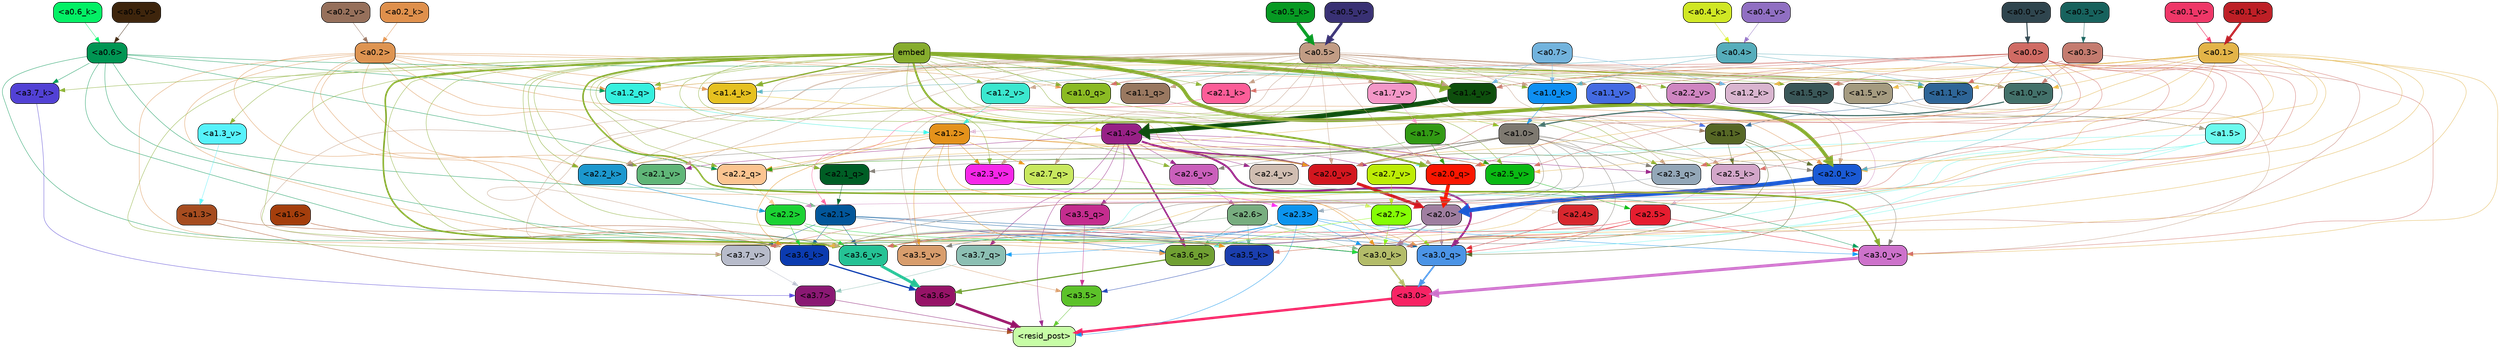 strict digraph "" {
	graph [bgcolor=transparent,
		layout=dot,
		overlap=false,
		splines=true
	];
	"<a3.7>"	[color=black,
		fillcolor="#8a1873",
		fontname=Helvetica,
		shape=box,
		style="filled, rounded"];
	"<resid_post>"	[color=black,
		fillcolor="#c7fda6",
		fontname=Helvetica,
		shape=box,
		style="filled, rounded"];
	"<a3.7>" -> "<resid_post>"	[color="#8a1873",
		penwidth=0.6239100098609924];
	"<a3.6>"	[color=black,
		fillcolor="#961367",
		fontname=Helvetica,
		shape=box,
		style="filled, rounded"];
	"<a3.6>" -> "<resid_post>"	[color="#961367",
		penwidth=4.569062113761902];
	"<a3.5>"	[color=black,
		fillcolor="#5cc229",
		fontname=Helvetica,
		shape=box,
		style="filled, rounded"];
	"<a3.5>" -> "<resid_post>"	[color="#5cc229",
		penwidth=0.6];
	"<a3.0>"	[color=black,
		fillcolor="#f72364",
		fontname=Helvetica,
		shape=box,
		style="filled, rounded"];
	"<a3.0>" -> "<resid_post>"	[color="#f72364",
		penwidth=4.283544182777405];
	"<a2.3>"	[color=black,
		fillcolor="#0c94ee",
		fontname=Helvetica,
		shape=box,
		style="filled, rounded"];
	"<a2.3>" -> "<resid_post>"	[color="#0c94ee",
		penwidth=0.6];
	"<a3.7_q>"	[color=black,
		fillcolor="#8cbfb3",
		fontname=Helvetica,
		shape=box,
		style="filled, rounded"];
	"<a2.3>" -> "<a3.7_q>"	[color="#0c94ee",
		penwidth=0.6];
	"<a3.6_q>"	[color=black,
		fillcolor="#70a032",
		fontname=Helvetica,
		shape=box,
		style="filled, rounded"];
	"<a2.3>" -> "<a3.6_q>"	[color="#0c94ee",
		penwidth=0.6];
	"<a3.0_q>"	[color=black,
		fillcolor="#4b94e6",
		fontname=Helvetica,
		shape=box,
		style="filled, rounded"];
	"<a2.3>" -> "<a3.0_q>"	[color="#0c94ee",
		penwidth=0.6];
	"<a3.0_k>"	[color=black,
		fillcolor="#b3bc69",
		fontname=Helvetica,
		shape=box,
		style="filled, rounded"];
	"<a2.3>" -> "<a3.0_k>"	[color="#0c94ee",
		penwidth=0.6];
	"<a3.6_v>"	[color=black,
		fillcolor="#25c295",
		fontname=Helvetica,
		shape=box,
		style="filled, rounded"];
	"<a2.3>" -> "<a3.6_v>"	[color="#0c94ee",
		penwidth=0.6];
	"<a3.5_v>"	[color=black,
		fillcolor="#d89d6c",
		fontname=Helvetica,
		shape=box,
		style="filled, rounded"];
	"<a2.3>" -> "<a3.5_v>"	[color="#0c94ee",
		penwidth=0.6];
	"<a3.0_v>"	[color=black,
		fillcolor="#cd72cb",
		fontname=Helvetica,
		shape=box,
		style="filled, rounded"];
	"<a2.3>" -> "<a3.0_v>"	[color="#0c94ee",
		penwidth=0.6];
	"<a1.4>"	[color=black,
		fillcolor="#972186",
		fontname=Helvetica,
		shape=box,
		style="filled, rounded"];
	"<a1.4>" -> "<resid_post>"	[color="#972186",
		penwidth=0.6];
	"<a1.4>" -> "<a3.7_q>"	[color="#972186",
		penwidth=0.6];
	"<a1.4>" -> "<a3.6_q>"	[color="#972186",
		penwidth=2.7934007048606873];
	"<a3.5_q>"	[color=black,
		fillcolor="#c42c8e",
		fontname=Helvetica,
		shape=box,
		style="filled, rounded"];
	"<a1.4>" -> "<a3.5_q>"	[color="#972186",
		penwidth=0.6];
	"<a1.4>" -> "<a3.0_q>"	[color="#972186",
		penwidth=3.340754985809326];
	"<a2.3_q>"	[color=black,
		fillcolor="#93a7b8",
		fontname=Helvetica,
		shape=box,
		style="filled, rounded"];
	"<a1.4>" -> "<a2.3_q>"	[color="#972186",
		penwidth=0.6];
	"<a2.7_v>"	[color=black,
		fillcolor="#bdec06",
		fontname=Helvetica,
		shape=box,
		style="filled, rounded"];
	"<a1.4>" -> "<a2.7_v>"	[color="#972186",
		penwidth=0.6];
	"<a2.6_v>"	[color=black,
		fillcolor="#ca5fbb",
		fontname=Helvetica,
		shape=box,
		style="filled, rounded"];
	"<a1.4>" -> "<a2.6_v>"	[color="#972186",
		penwidth=0.6];
	"<a2.5_v>"	[color=black,
		fillcolor="#0ab913",
		fontname=Helvetica,
		shape=box,
		style="filled, rounded"];
	"<a1.4>" -> "<a2.5_v>"	[color="#972186",
		penwidth=0.6];
	"<a2.4_v>"	[color=black,
		fillcolor="#d0bdb1",
		fontname=Helvetica,
		shape=box,
		style="filled, rounded"];
	"<a1.4>" -> "<a2.4_v>"	[color="#972186",
		penwidth=0.6];
	"<a2.1_v>"	[color=black,
		fillcolor="#60b678",
		fontname=Helvetica,
		shape=box,
		style="filled, rounded"];
	"<a1.4>" -> "<a2.1_v>"	[color="#972186",
		penwidth=0.6];
	"<a2.0_v>"	[color=black,
		fillcolor="#d3161f",
		fontname=Helvetica,
		shape=box,
		style="filled, rounded"];
	"<a1.4>" -> "<a2.0_v>"	[color="#972186",
		penwidth=2.268759250640869];
	"<a1.3>"	[color=black,
		fillcolor="#a64c1f",
		fontname=Helvetica,
		shape=box,
		style="filled, rounded"];
	"<a1.3>" -> "<resid_post>"	[color="#a64c1f",
		penwidth=0.6];
	"<a1.3>" -> "<a3.6_v>"	[color="#a64c1f",
		penwidth=0.6];
	"<a3.7_q>" -> "<a3.7>"	[color="#8cbfb3",
		penwidth=0.6];
	"<a3.6_q>" -> "<a3.6>"	[color="#70a032",
		penwidth=2.0347584784030914];
	"<a3.5_q>" -> "<a3.5>"	[color="#c42c8e",
		penwidth=0.6];
	"<a3.0_q>" -> "<a3.0>"	[color="#4b94e6",
		penwidth=2.8635367155075073];
	"<a3.7_k>"	[color=black,
		fillcolor="#5241d5",
		fontname=Helvetica,
		shape=box,
		style="filled, rounded"];
	"<a3.7_k>" -> "<a3.7>"	[color="#5241d5",
		penwidth=0.6];
	"<a3.6_k>"	[color=black,
		fillcolor="#0b3bb0",
		fontname=Helvetica,
		shape=box,
		style="filled, rounded"];
	"<a3.6_k>" -> "<a3.6>"	[color="#0b3bb0",
		penwidth=2.1760786175727844];
	"<a3.5_k>"	[color=black,
		fillcolor="#1a3eaf",
		fontname=Helvetica,
		shape=box,
		style="filled, rounded"];
	"<a3.5_k>" -> "<a3.5>"	[color="#1a3eaf",
		penwidth=0.6];
	"<a3.0_k>" -> "<a3.0>"	[color="#b3bc69",
		penwidth=2.632905662059784];
	"<a3.7_v>"	[color=black,
		fillcolor="#b7bbca",
		fontname=Helvetica,
		shape=box,
		style="filled, rounded"];
	"<a3.7_v>" -> "<a3.7>"	[color="#b7bbca",
		penwidth=0.6];
	"<a3.6_v>" -> "<a3.6>"	[color="#25c295",
		penwidth=4.981305837631226];
	"<a3.5_v>" -> "<a3.5>"	[color="#d89d6c",
		penwidth=0.6];
	"<a3.0_v>" -> "<a3.0>"	[color="#cd72cb",
		penwidth=5.168330669403076];
	"<a2.7>"	[color=black,
		fillcolor="#84fe05",
		fontname=Helvetica,
		shape=box,
		style="filled, rounded"];
	"<a2.7>" -> "<a3.6_q>"	[color="#84fe05",
		penwidth=0.6];
	"<a2.7>" -> "<a3.0_q>"	[color="#84fe05",
		penwidth=0.6];
	"<a2.7>" -> "<a3.0_k>"	[color="#84fe05",
		penwidth=0.6];
	"<a2.6>"	[color=black,
		fillcolor="#77ad7f",
		fontname=Helvetica,
		shape=box,
		style="filled, rounded"];
	"<a2.6>" -> "<a3.6_q>"	[color="#77ad7f",
		penwidth=0.6];
	"<a2.6>" -> "<a3.0_q>"	[color="#77ad7f",
		penwidth=0.6];
	"<a2.6>" -> "<a3.6_k>"	[color="#77ad7f",
		penwidth=0.6];
	"<a2.6>" -> "<a3.5_k>"	[color="#77ad7f",
		penwidth=0.6];
	"<a2.6>" -> "<a3.0_k>"	[color="#77ad7f",
		penwidth=0.6];
	"<a2.1>"	[color=black,
		fillcolor="#02569a",
		fontname=Helvetica,
		shape=box,
		style="filled, rounded"];
	"<a2.1>" -> "<a3.6_q>"	[color="#02569a",
		penwidth=0.6];
	"<a2.1>" -> "<a3.0_q>"	[color="#02569a",
		penwidth=0.6];
	"<a2.1>" -> "<a3.6_k>"	[color="#02569a",
		penwidth=0.6];
	"<a2.1>" -> "<a3.0_k>"	[color="#02569a",
		penwidth=0.6];
	"<a2.1>" -> "<a3.7_v>"	[color="#02569a",
		penwidth=0.6];
	"<a2.1>" -> "<a3.6_v>"	[color="#02569a",
		penwidth=0.6];
	"<a2.0>"	[color=black,
		fillcolor="#9f7ea0",
		fontname=Helvetica,
		shape=box,
		style="filled, rounded"];
	"<a2.0>" -> "<a3.6_q>"	[color="#9f7ea0",
		penwidth=0.6];
	"<a2.0>" -> "<a3.0_q>"	[color="#9f7ea0",
		penwidth=0.6];
	"<a2.0>" -> "<a3.6_k>"	[color="#9f7ea0",
		penwidth=1.6382827460765839];
	"<a2.0>" -> "<a3.0_k>"	[color="#9f7ea0",
		penwidth=2.161143198609352];
	"<a1.5>"	[color=black,
		fillcolor="#6bfaee",
		fontname=Helvetica,
		shape=box,
		style="filled, rounded"];
	"<a1.5>" -> "<a3.6_q>"	[color="#6bfaee",
		penwidth=0.6];
	"<a1.5>" -> "<a3.0_q>"	[color="#6bfaee",
		penwidth=0.6];
	"<a1.5>" -> "<a3.6_k>"	[color="#6bfaee",
		penwidth=0.6];
	"<a1.5>" -> "<a3.0_k>"	[color="#6bfaee",
		penwidth=0.6];
	"<a1.5>" -> "<a2.7_v>"	[color="#6bfaee",
		penwidth=0.6];
	"<a0.2>"	[color=black,
		fillcolor="#de9451",
		fontname=Helvetica,
		shape=box,
		style="filled, rounded"];
	"<a0.2>" -> "<a3.6_q>"	[color="#de9451",
		penwidth=0.6];
	"<a0.2>" -> "<a3.0_q>"	[color="#de9451",
		penwidth=0.6];
	"<a0.2>" -> "<a3.6_k>"	[color="#de9451",
		penwidth=0.6];
	"<a0.2>" -> "<a3.0_k>"	[color="#de9451",
		penwidth=0.6];
	"<a2.2_q>"	[color=black,
		fillcolor="#fbc490",
		fontname=Helvetica,
		shape=box,
		style="filled, rounded"];
	"<a0.2>" -> "<a2.2_q>"	[color="#de9451",
		penwidth=0.6];
	"<a2.2_k>"	[color=black,
		fillcolor="#1c98ce",
		fontname=Helvetica,
		shape=box,
		style="filled, rounded"];
	"<a0.2>" -> "<a2.2_k>"	[color="#de9451",
		penwidth=0.6];
	"<a2.0_k>"	[color=black,
		fillcolor="#1a5ad5",
		fontname=Helvetica,
		shape=box,
		style="filled, rounded"];
	"<a0.2>" -> "<a2.0_k>"	[color="#de9451",
		penwidth=0.6];
	"<a0.2>" -> "<a2.1_v>"	[color="#de9451",
		penwidth=0.6];
	"<a0.2>" -> "<a2.0_v>"	[color="#de9451",
		penwidth=0.6];
	"<a1.2_q>"	[color=black,
		fillcolor="#35f0df",
		fontname=Helvetica,
		shape=box,
		style="filled, rounded"];
	"<a0.2>" -> "<a1.2_q>"	[color="#de9451",
		penwidth=0.6];
	"<a1.0_q>"	[color=black,
		fillcolor="#8bbb23",
		fontname=Helvetica,
		shape=box,
		style="filled, rounded"];
	"<a0.2>" -> "<a1.0_q>"	[color="#de9451",
		penwidth=0.6];
	"<a1.4_k>"	[color=black,
		fillcolor="#e6c120",
		fontname=Helvetica,
		shape=box,
		style="filled, rounded"];
	"<a0.2>" -> "<a1.4_k>"	[color="#de9451",
		penwidth=0.6];
	"<a1.4_v>"	[color=black,
		fillcolor="#0e4f0d",
		fontname=Helvetica,
		shape=box,
		style="filled, rounded"];
	"<a0.2>" -> "<a1.4_v>"	[color="#de9451",
		penwidth=0.6];
	"<a2.5>"	[color=black,
		fillcolor="#e61d2f",
		fontname=Helvetica,
		shape=box,
		style="filled, rounded"];
	"<a2.5>" -> "<a3.0_q>"	[color="#e61d2f",
		penwidth=0.6];
	"<a2.5>" -> "<a3.0_k>"	[color="#e61d2f",
		penwidth=0.6];
	"<a2.5>" -> "<a3.6_v>"	[color="#e61d2f",
		penwidth=0.6];
	"<a2.5>" -> "<a3.0_v>"	[color="#e61d2f",
		penwidth=0.6];
	"<a2.4>"	[color=black,
		fillcolor="#d8272e",
		fontname=Helvetica,
		shape=box,
		style="filled, rounded"];
	"<a2.4>" -> "<a3.0_q>"	[color="#d8272e",
		penwidth=0.6];
	"<a1.1>"	[color=black,
		fillcolor="#566725",
		fontname=Helvetica,
		shape=box,
		style="filled, rounded"];
	"<a1.1>" -> "<a3.0_q>"	[color="#566725",
		penwidth=0.6];
	"<a1.1>" -> "<a3.0_k>"	[color="#566725",
		penwidth=0.6];
	"<a2.5_k>"	[color=black,
		fillcolor="#d3a6c9",
		fontname=Helvetica,
		shape=box,
		style="filled, rounded"];
	"<a1.1>" -> "<a2.5_k>"	[color="#566725",
		penwidth=0.6];
	"<a1.1>" -> "<a2.0_k>"	[color="#566725",
		penwidth=0.6];
	"<a1.1>" -> "<a2.0_v>"	[color="#566725",
		penwidth=0.6];
	"<a0.6>"	[color=black,
		fillcolor="#009553",
		fontname=Helvetica,
		shape=box,
		style="filled, rounded"];
	"<a0.6>" -> "<a3.7_k>"	[color="#009553",
		penwidth=0.6];
	"<a0.6>" -> "<a3.6_k>"	[color="#009553",
		penwidth=0.6];
	"<a0.6>" -> "<a3.0_k>"	[color="#009553",
		penwidth=0.6];
	"<a0.6>" -> "<a3.6_v>"	[color="#009553",
		penwidth=0.6];
	"<a0.6>" -> "<a3.0_v>"	[color="#009553",
		penwidth=0.6];
	"<a0.6>" -> "<a2.2_q>"	[color="#009553",
		penwidth=0.6];
	"<a0.6>" -> "<a1.2_q>"	[color="#009553",
		penwidth=0.6];
	"<a0.6>" -> "<a1.4_v>"	[color="#009553",
		penwidth=0.6];
	embed	[color=black,
		fillcolor="#86ac2d",
		fontname=Helvetica,
		shape=box,
		style="filled, rounded"];
	embed -> "<a3.7_k>"	[color="#86ac2d",
		penwidth=0.6];
	embed -> "<a3.6_k>"	[color="#86ac2d",
		penwidth=0.6];
	embed -> "<a3.5_k>"	[color="#86ac2d",
		penwidth=0.6];
	embed -> "<a3.0_k>"	[color="#86ac2d",
		penwidth=0.6];
	embed -> "<a3.7_v>"	[color="#86ac2d",
		penwidth=0.6];
	embed -> "<a3.6_v>"	[color="#86ac2d",
		penwidth=2.7825746536254883];
	embed -> "<a3.5_v>"	[color="#86ac2d",
		penwidth=0.6];
	embed -> "<a3.0_v>"	[color="#86ac2d",
		penwidth=2.6950180530548096];
	embed -> "<a2.3_q>"	[color="#86ac2d",
		penwidth=0.6];
	embed -> "<a2.2_q>"	[color="#86ac2d",
		penwidth=0.6];
	"<a2.1_q>"	[color=black,
		fillcolor="#005e25",
		fontname=Helvetica,
		shape=box,
		style="filled, rounded"];
	embed -> "<a2.1_q>"	[color="#86ac2d",
		penwidth=0.6];
	"<a2.0_q>"	[color=black,
		fillcolor="#fa1601",
		fontname=Helvetica,
		shape=box,
		style="filled, rounded"];
	embed -> "<a2.0_q>"	[color="#86ac2d",
		penwidth=3.305941343307495];
	embed -> "<a2.5_k>"	[color="#86ac2d",
		penwidth=0.6];
	embed -> "<a2.2_k>"	[color="#86ac2d",
		penwidth=0.6698317527770996];
	"<a2.1_k>"	[color=black,
		fillcolor="#fc5d98",
		fontname=Helvetica,
		shape=box,
		style="filled, rounded"];
	embed -> "<a2.1_k>"	[color="#86ac2d",
		penwidth=0.6];
	embed -> "<a2.0_k>"	[color="#86ac2d",
		penwidth=6.12570995092392];
	embed -> "<a2.6_v>"	[color="#86ac2d",
		penwidth=0.6];
	embed -> "<a2.5_v>"	[color="#86ac2d",
		penwidth=0.6];
	"<a2.3_v>"	[color=black,
		fillcolor="#f626e8",
		fontname=Helvetica,
		shape=box,
		style="filled, rounded"];
	embed -> "<a2.3_v>"	[color="#86ac2d",
		penwidth=0.6];
	"<a2.2_v>"	[color=black,
		fillcolor="#cf86c1",
		fontname=Helvetica,
		shape=box,
		style="filled, rounded"];
	embed -> "<a2.2_v>"	[color="#86ac2d",
		penwidth=0.6];
	embed -> "<a2.1_v>"	[color="#86ac2d",
		penwidth=0.6];
	embed -> "<a2.0_v>"	[color="#86ac2d",
		penwidth=0.6];
	"<a1.5_q>"	[color=black,
		fillcolor="#3a5758",
		fontname=Helvetica,
		shape=box,
		style="filled, rounded"];
	embed -> "<a1.5_q>"	[color="#86ac2d",
		penwidth=0.6];
	embed -> "<a1.2_q>"	[color="#86ac2d",
		penwidth=0.6087074279785156];
	"<a1.1_q>"	[color=black,
		fillcolor="#997860",
		fontname=Helvetica,
		shape=box,
		style="filled, rounded"];
	embed -> "<a1.1_q>"	[color="#86ac2d",
		penwidth=0.6];
	embed -> "<a1.0_q>"	[color="#86ac2d",
		penwidth=0.6];
	embed -> "<a1.4_k>"	[color="#86ac2d",
		penwidth=2.1858973503112793];
	"<a1.2_k>"	[color=black,
		fillcolor="#d9b5cf",
		fontname=Helvetica,
		shape=box,
		style="filled, rounded"];
	embed -> "<a1.2_k>"	[color="#86ac2d",
		penwidth=0.6];
	"<a1.1_k>"	[color=black,
		fillcolor="#2e6597",
		fontname=Helvetica,
		shape=box,
		style="filled, rounded"];
	embed -> "<a1.1_k>"	[color="#86ac2d",
		penwidth=0.6];
	"<a1.0_k>"	[color=black,
		fillcolor="#0e8ff2",
		fontname=Helvetica,
		shape=box,
		style="filled, rounded"];
	embed -> "<a1.0_k>"	[color="#86ac2d",
		penwidth=0.6];
	"<a1.5_v>"	[color=black,
		fillcolor="#a59b80",
		fontname=Helvetica,
		shape=box,
		style="filled, rounded"];
	embed -> "<a1.5_v>"	[color="#86ac2d",
		penwidth=0.6];
	embed -> "<a1.4_v>"	[color="#86ac2d",
		penwidth=6.590077131986618];
	"<a1.3_v>"	[color=black,
		fillcolor="#56f2fb",
		fontname=Helvetica,
		shape=box,
		style="filled, rounded"];
	embed -> "<a1.3_v>"	[color="#86ac2d",
		penwidth=0.6];
	"<a1.2_v>"	[color=black,
		fillcolor="#3be7cf",
		fontname=Helvetica,
		shape=box,
		style="filled, rounded"];
	embed -> "<a1.2_v>"	[color="#86ac2d",
		penwidth=0.6];
	"<a1.1_v>"	[color=black,
		fillcolor="#446be2",
		fontname=Helvetica,
		shape=box,
		style="filled, rounded"];
	embed -> "<a1.1_v>"	[color="#86ac2d",
		penwidth=0.6];
	"<a1.0_v>"	[color=black,
		fillcolor="#43716a",
		fontname=Helvetica,
		shape=box,
		style="filled, rounded"];
	embed -> "<a1.0_v>"	[color="#86ac2d",
		penwidth=1.2076449394226074];
	"<a2.2>"	[color=black,
		fillcolor="#1bd233",
		fontname=Helvetica,
		shape=box,
		style="filled, rounded"];
	"<a2.2>" -> "<a3.6_k>"	[color="#1bd233",
		penwidth=0.6];
	"<a2.2>" -> "<a3.0_k>"	[color="#1bd233",
		penwidth=0.6];
	"<a2.2>" -> "<a3.6_v>"	[color="#1bd233",
		penwidth=0.6];
	"<a1.6>"	[color=black,
		fillcolor="#a43e0c",
		fontname=Helvetica,
		shape=box,
		style="filled, rounded"];
	"<a1.6>" -> "<a3.6_k>"	[color="#a43e0c",
		penwidth=0.6];
	"<a1.2>"	[color=black,
		fillcolor="#e4921b",
		fontname=Helvetica,
		shape=box,
		style="filled, rounded"];
	"<a1.2>" -> "<a3.6_k>"	[color="#e4921b",
		penwidth=0.6];
	"<a1.2>" -> "<a3.5_k>"	[color="#e4921b",
		penwidth=0.6];
	"<a1.2>" -> "<a3.0_k>"	[color="#e4921b",
		penwidth=0.6];
	"<a1.2>" -> "<a3.5_v>"	[color="#e4921b",
		penwidth=0.6];
	"<a2.7_q>"	[color=black,
		fillcolor="#c8e85e",
		fontname=Helvetica,
		shape=box,
		style="filled, rounded"];
	"<a1.2>" -> "<a2.7_q>"	[color="#e4921b",
		penwidth=0.6];
	"<a1.2>" -> "<a2.2_q>"	[color="#e4921b",
		penwidth=0.6];
	"<a1.2>" -> "<a2.2_k>"	[color="#e4921b",
		penwidth=0.6];
	"<a1.2>" -> "<a2.5_v>"	[color="#e4921b",
		penwidth=0.6];
	"<a1.2>" -> "<a2.3_v>"	[color="#e4921b",
		penwidth=0.6];
	"<a1.2>" -> "<a2.0_v>"	[color="#e4921b",
		penwidth=0.6];
	"<a1.0>"	[color=black,
		fillcolor="#7e7970",
		fontname=Helvetica,
		shape=box,
		style="filled, rounded"];
	"<a1.0>" -> "<a3.6_k>"	[color="#7e7970",
		penwidth=0.6];
	"<a1.0>" -> "<a3.0_k>"	[color="#7e7970",
		penwidth=0.6];
	"<a1.0>" -> "<a3.6_v>"	[color="#7e7970",
		penwidth=0.6];
	"<a1.0>" -> "<a3.5_v>"	[color="#7e7970",
		penwidth=0.6];
	"<a1.0>" -> "<a3.0_v>"	[color="#7e7970",
		penwidth=0.6];
	"<a1.0>" -> "<a2.3_q>"	[color="#7e7970",
		penwidth=0.6];
	"<a1.0>" -> "<a2.2_q>"	[color="#7e7970",
		penwidth=0.6];
	"<a1.0>" -> "<a2.1_q>"	[color="#7e7970",
		penwidth=0.6];
	"<a1.0>" -> "<a2.2_k>"	[color="#7e7970",
		penwidth=0.6];
	"<a1.0>" -> "<a2.0_k>"	[color="#7e7970",
		penwidth=0.6];
	"<a1.0>" -> "<a2.6_v>"	[color="#7e7970",
		penwidth=0.6];
	"<a1.0>" -> "<a2.0_v>"	[color="#7e7970",
		penwidth=1.2213096618652344];
	"<a0.5>"	[color=black,
		fillcolor="#c19c84",
		fontname=Helvetica,
		shape=box,
		style="filled, rounded"];
	"<a0.5>" -> "<a3.6_k>"	[color="#c19c84",
		penwidth=0.6];
	"<a0.5>" -> "<a3.7_v>"	[color="#c19c84",
		penwidth=0.6];
	"<a0.5>" -> "<a3.6_v>"	[color="#c19c84",
		penwidth=0.6];
	"<a0.5>" -> "<a3.5_v>"	[color="#c19c84",
		penwidth=0.6];
	"<a0.5>" -> "<a3.0_v>"	[color="#c19c84",
		penwidth=0.6];
	"<a0.5>" -> "<a2.7_q>"	[color="#c19c84",
		penwidth=0.6];
	"<a0.5>" -> "<a2.3_q>"	[color="#c19c84",
		penwidth=0.6];
	"<a0.5>" -> "<a2.2_q>"	[color="#c19c84",
		penwidth=0.6];
	"<a0.5>" -> "<a2.0_q>"	[color="#c19c84",
		penwidth=0.6];
	"<a0.5>" -> "<a2.5_k>"	[color="#c19c84",
		penwidth=0.6];
	"<a0.5>" -> "<a2.2_k>"	[color="#c19c84",
		penwidth=0.6];
	"<a0.5>" -> "<a2.1_k>"	[color="#c19c84",
		penwidth=0.6];
	"<a0.5>" -> "<a2.0_k>"	[color="#c19c84",
		penwidth=0.6900839805603027];
	"<a0.5>" -> "<a2.3_v>"	[color="#c19c84",
		penwidth=0.6];
	"<a0.5>" -> "<a2.1_v>"	[color="#c19c84",
		penwidth=0.6];
	"<a0.5>" -> "<a2.0_v>"	[color="#c19c84",
		penwidth=0.6];
	"<a0.5>" -> "<a1.2_q>"	[color="#c19c84",
		penwidth=0.6];
	"<a0.5>" -> "<a1.1_q>"	[color="#c19c84",
		penwidth=0.6];
	"<a0.5>" -> "<a1.0_q>"	[color="#c19c84",
		penwidth=0.6];
	"<a0.5>" -> "<a1.2_k>"	[color="#c19c84",
		penwidth=0.6];
	"<a0.5>" -> "<a1.1_k>"	[color="#c19c84",
		penwidth=0.6];
	"<a0.5>" -> "<a1.0_k>"	[color="#c19c84",
		penwidth=0.6];
	"<a1.7_v>"	[color=black,
		fillcolor="#f397c7",
		fontname=Helvetica,
		shape=box,
		style="filled, rounded"];
	"<a0.5>" -> "<a1.7_v>"	[color="#c19c84",
		penwidth=0.6];
	"<a0.5>" -> "<a1.5_v>"	[color="#c19c84",
		penwidth=0.6];
	"<a0.5>" -> "<a1.4_v>"	[color="#c19c84",
		penwidth=0.9985027313232422];
	"<a0.5>" -> "<a1.2_v>"	[color="#c19c84",
		penwidth=0.6];
	"<a0.5>" -> "<a1.1_v>"	[color="#c19c84",
		penwidth=0.6];
	"<a0.5>" -> "<a1.0_v>"	[color="#c19c84",
		penwidth=0.6];
	"<a0.1>"	[color=black,
		fillcolor="#e3b448",
		fontname=Helvetica,
		shape=box,
		style="filled, rounded"];
	"<a0.1>" -> "<a3.6_k>"	[color="#e3b448",
		penwidth=0.6];
	"<a0.1>" -> "<a3.5_k>"	[color="#e3b448",
		penwidth=0.6];
	"<a0.1>" -> "<a3.0_k>"	[color="#e3b448",
		penwidth=0.6];
	"<a0.1>" -> "<a3.6_v>"	[color="#e3b448",
		penwidth=0.6];
	"<a0.1>" -> "<a3.0_v>"	[color="#e3b448",
		penwidth=0.6];
	"<a0.1>" -> "<a2.3_q>"	[color="#e3b448",
		penwidth=0.6];
	"<a0.1>" -> "<a2.2_q>"	[color="#e3b448",
		penwidth=0.6];
	"<a0.1>" -> "<a2.0_k>"	[color="#e3b448",
		penwidth=0.6];
	"<a0.1>" -> "<a2.5_v>"	[color="#e3b448",
		penwidth=0.6];
	"<a0.1>" -> "<a2.0_v>"	[color="#e3b448",
		penwidth=0.6];
	"<a0.1>" -> "<a1.2_q>"	[color="#e3b448",
		penwidth=0.6218185424804688];
	"<a0.1>" -> "<a1.2_k>"	[color="#e3b448",
		penwidth=0.6];
	"<a0.1>" -> "<a1.1_k>"	[color="#e3b448",
		penwidth=0.6];
	"<a0.1>" -> "<a1.5_v>"	[color="#e3b448",
		penwidth=0.6];
	"<a0.1>" -> "<a1.4_v>"	[color="#e3b448",
		penwidth=0.6];
	"<a0.1>" -> "<a1.0_v>"	[color="#e3b448",
		penwidth=0.6];
	"<a0.0>"	[color=black,
		fillcolor="#d06b64",
		fontname=Helvetica,
		shape=box,
		style="filled, rounded"];
	"<a0.0>" -> "<a3.5_k>"	[color="#d06b64",
		penwidth=0.6];
	"<a0.0>" -> "<a3.7_v>"	[color="#d06b64",
		penwidth=0.6];
	"<a0.0>" -> "<a3.6_v>"	[color="#d06b64",
		penwidth=0.6];
	"<a0.0>" -> "<a3.0_v>"	[color="#d06b64",
		penwidth=0.6];
	"<a0.0>" -> "<a2.3_q>"	[color="#d06b64",
		penwidth=0.6];
	"<a0.0>" -> "<a2.0_q>"	[color="#d06b64",
		penwidth=0.6];
	"<a0.0>" -> "<a2.5_k>"	[color="#d06b64",
		penwidth=0.6];
	"<a0.0>" -> "<a2.1_k>"	[color="#d06b64",
		penwidth=0.6];
	"<a0.0>" -> "<a2.0_k>"	[color="#d06b64",
		penwidth=0.6];
	"<a0.0>" -> "<a2.5_v>"	[color="#d06b64",
		penwidth=0.6];
	"<a0.0>" -> "<a2.2_v>"	[color="#d06b64",
		penwidth=0.6];
	"<a0.0>" -> "<a2.0_v>"	[color="#d06b64",
		penwidth=0.6];
	"<a0.0>" -> "<a1.5_q>"	[color="#d06b64",
		penwidth=0.6];
	"<a0.0>" -> "<a1.0_q>"	[color="#d06b64",
		penwidth=0.6];
	"<a0.0>" -> "<a1.1_k>"	[color="#d06b64",
		penwidth=0.6];
	"<a0.0>" -> "<a1.4_v>"	[color="#d06b64",
		penwidth=0.6];
	"<a0.0>" -> "<a1.1_v>"	[color="#d06b64",
		penwidth=0.6];
	"<a0.3>"	[color=black,
		fillcolor="#c47b6f",
		fontname=Helvetica,
		shape=box,
		style="filled, rounded"];
	"<a0.3>" -> "<a3.0_k>"	[color="#c47b6f",
		penwidth=0.6];
	"<a0.3>" -> "<a1.4_v>"	[color="#c47b6f",
		penwidth=0.6];
	"<a0.3>" -> "<a1.0_v>"	[color="#c47b6f",
		penwidth=0.6];
	"<a2.7_q>" -> "<a2.7>"	[color="#c8e85e",
		penwidth=0.6];
	"<a2.3_q>" -> "<a2.3>"	[color="#93a7b8",
		penwidth=0.6];
	"<a2.2_q>" -> "<a2.2>"	[color="#fbc490",
		penwidth=0.7553567886352539];
	"<a2.1_q>" -> "<a2.1>"	[color="#005e25",
		penwidth=0.6];
	"<a2.0_q>" -> "<a2.0>"	[color="#fa1601",
		penwidth=6.256794691085815];
	"<a2.5_k>" -> "<a2.5>"	[color="#d3a6c9",
		penwidth=0.6];
	"<a2.2_k>" -> "<a2.2>"	[color="#1c98ce",
		penwidth=0.8854708671569824];
	"<a2.1_k>" -> "<a2.1>"	[color="#fc5d98",
		penwidth=0.6];
	"<a2.0_k>" -> "<a2.0>"	[color="#1a5ad5",
		penwidth=7.231504917144775];
	"<a2.7_v>" -> "<a2.7>"	[color="#bdec06",
		penwidth=0.6];
	"<a2.6_v>" -> "<a2.6>"	[color="#ca5fbb",
		penwidth=0.6];
	"<a2.5_v>" -> "<a2.5>"	[color="#0ab913",
		penwidth=0.6];
	"<a2.4_v>" -> "<a2.4>"	[color="#d0bdb1",
		penwidth=0.6];
	"<a2.3_v>" -> "<a2.3>"	[color="#f626e8",
		penwidth=0.6];
	"<a2.2_v>" -> "<a2.2>"	[color="#cf86c1",
		penwidth=0.6];
	"<a2.1_v>" -> "<a2.1>"	[color="#60b678",
		penwidth=0.6];
	"<a2.0_v>" -> "<a2.0>"	[color="#d3161f",
		penwidth=5.231471925973892];
	"<a1.7>"	[color=black,
		fillcolor="#329a14",
		fontname=Helvetica,
		shape=box,
		style="filled, rounded"];
	"<a1.7>" -> "<a2.2_q>"	[color="#329a14",
		penwidth=0.6];
	"<a1.7>" -> "<a2.0_q>"	[color="#329a14",
		penwidth=0.6];
	"<a1.7>" -> "<a2.5_v>"	[color="#329a14",
		penwidth=0.6];
	"<a0.4>"	[color=black,
		fillcolor="#56adbb",
		fontname=Helvetica,
		shape=box,
		style="filled, rounded"];
	"<a0.4>" -> "<a2.0_k>"	[color="#56adbb",
		penwidth=0.6];
	"<a0.4>" -> "<a1.4_k>"	[color="#56adbb",
		penwidth=0.6];
	"<a0.4>" -> "<a1.1_k>"	[color="#56adbb",
		penwidth=0.6];
	"<a0.4>" -> "<a1.0_k>"	[color="#56adbb",
		penwidth=0.6];
	"<a1.5_q>" -> "<a1.5>"	[color="#3a5758",
		penwidth=0.6];
	"<a1.2_q>" -> "<a1.2>"	[color="#35f0df",
		penwidth=0.6];
	"<a1.1_q>" -> "<a1.1>"	[color="#997860",
		penwidth=0.6];
	"<a1.0_q>" -> "<a1.0>"	[color="#8bbb23",
		penwidth=0.6];
	"<a1.4_k>" -> "<a1.4>"	[color="#e6c120",
		penwidth=0.6];
	"<a1.2_k>" -> "<a1.2>"	[color="#d9b5cf",
		penwidth=0.6];
	"<a1.1_k>" -> "<a1.1>"	[color="#2e6597",
		penwidth=0.6];
	"<a1.0_k>" -> "<a1.0>"	[color="#0e8ff2",
		penwidth=0.6];
	"<a1.7_v>" -> "<a1.7>"	[color="#f397c7",
		penwidth=0.6];
	"<a1.5_v>" -> "<a1.5>"	[color="#a59b80",
		penwidth=0.6];
	"<a1.4_v>" -> "<a1.4>"	[color="#0e4f0d",
		penwidth=8.36684274673462];
	"<a1.3_v>" -> "<a1.3>"	[color="#56f2fb",
		penwidth=0.6];
	"<a1.2_v>" -> "<a1.2>"	[color="#3be7cf",
		penwidth=0.6];
	"<a1.1_v>" -> "<a1.1>"	[color="#446be2",
		penwidth=0.6];
	"<a1.0_v>" -> "<a1.0>"	[color="#43716a",
		penwidth=1.9665732383728027];
	"<a0.7>"	[color=black,
		fillcolor="#72b3dd",
		fontname=Helvetica,
		shape=box,
		style="filled, rounded"];
	"<a0.7>" -> "<a1.2_k>"	[color="#72b3dd",
		penwidth=0.6];
	"<a0.7>" -> "<a1.0_k>"	[color="#72b3dd",
		penwidth=0.6];
	"<a0.7>" -> "<a1.4_v>"	[color="#72b3dd",
		penwidth=0.6];
	"<a0.6_k>"	[color=black,
		fillcolor="#03f065",
		fontname=Helvetica,
		shape=box,
		style="filled, rounded"];
	"<a0.6_k>" -> "<a0.6>"	[color="#03f065",
		penwidth=0.6];
	"<a0.5_k>"	[color=black,
		fillcolor="#079a23",
		fontname=Helvetica,
		shape=box,
		style="filled, rounded"];
	"<a0.5_k>" -> "<a0.5>"	[color="#079a23",
		penwidth=5.603226900100708];
	"<a0.4_k>"	[color=black,
		fillcolor="#d0e724",
		fontname=Helvetica,
		shape=box,
		style="filled, rounded"];
	"<a0.4_k>" -> "<a0.4>"	[color="#d0e724",
		penwidth=0.6];
	"<a0.2_k>"	[color=black,
		fillcolor="#df904c",
		fontname=Helvetica,
		shape=box,
		style="filled, rounded"];
	"<a0.2_k>" -> "<a0.2>"	[color="#df904c",
		penwidth=0.6];
	"<a0.1_k>"	[color=black,
		fillcolor="#be1f26",
		fontname=Helvetica,
		shape=box,
		style="filled, rounded"];
	"<a0.1_k>" -> "<a0.1>"	[color="#be1f26",
		penwidth=3.7429747581481934];
	"<a0.6_v>"	[color=black,
		fillcolor="#3e250c",
		fontname=Helvetica,
		shape=box,
		style="filled, rounded"];
	"<a0.6_v>" -> "<a0.6>"	[color="#3e250c",
		penwidth=0.6];
	"<a0.5_v>"	[color=black,
		fillcolor="#393174",
		fontname=Helvetica,
		shape=box,
		style="filled, rounded"];
	"<a0.5_v>" -> "<a0.5>"	[color="#393174",
		penwidth=4.667354106903076];
	"<a0.4_v>"	[color=black,
		fillcolor="#906fc2",
		fontname=Helvetica,
		shape=box,
		style="filled, rounded"];
	"<a0.4_v>" -> "<a0.4>"	[color="#906fc2",
		penwidth=0.6];
	"<a0.3_v>"	[color=black,
		fillcolor="#17625d",
		fontname=Helvetica,
		shape=box,
		style="filled, rounded"];
	"<a0.3_v>" -> "<a0.3>"	[color="#17625d",
		penwidth=0.6];
	"<a0.2_v>"	[color=black,
		fillcolor="#96705b",
		fontname=Helvetica,
		shape=box,
		style="filled, rounded"];
	"<a0.2_v>" -> "<a0.2>"	[color="#96705b",
		penwidth=0.6];
	"<a0.1_v>"	[color=black,
		fillcolor="#ef3768",
		fontname=Helvetica,
		shape=box,
		style="filled, rounded"];
	"<a0.1_v>" -> "<a0.1>"	[color="#ef3768",
		penwidth=0.8298110961914062];
	"<a0.0_v>"	[color=black,
		fillcolor="#2f454e",
		fontname=Helvetica,
		shape=box,
		style="filled, rounded"];
	"<a0.0_v>" -> "<a0.0>"	[color="#2f454e",
		penwidth=1.7084956169128418];
}
